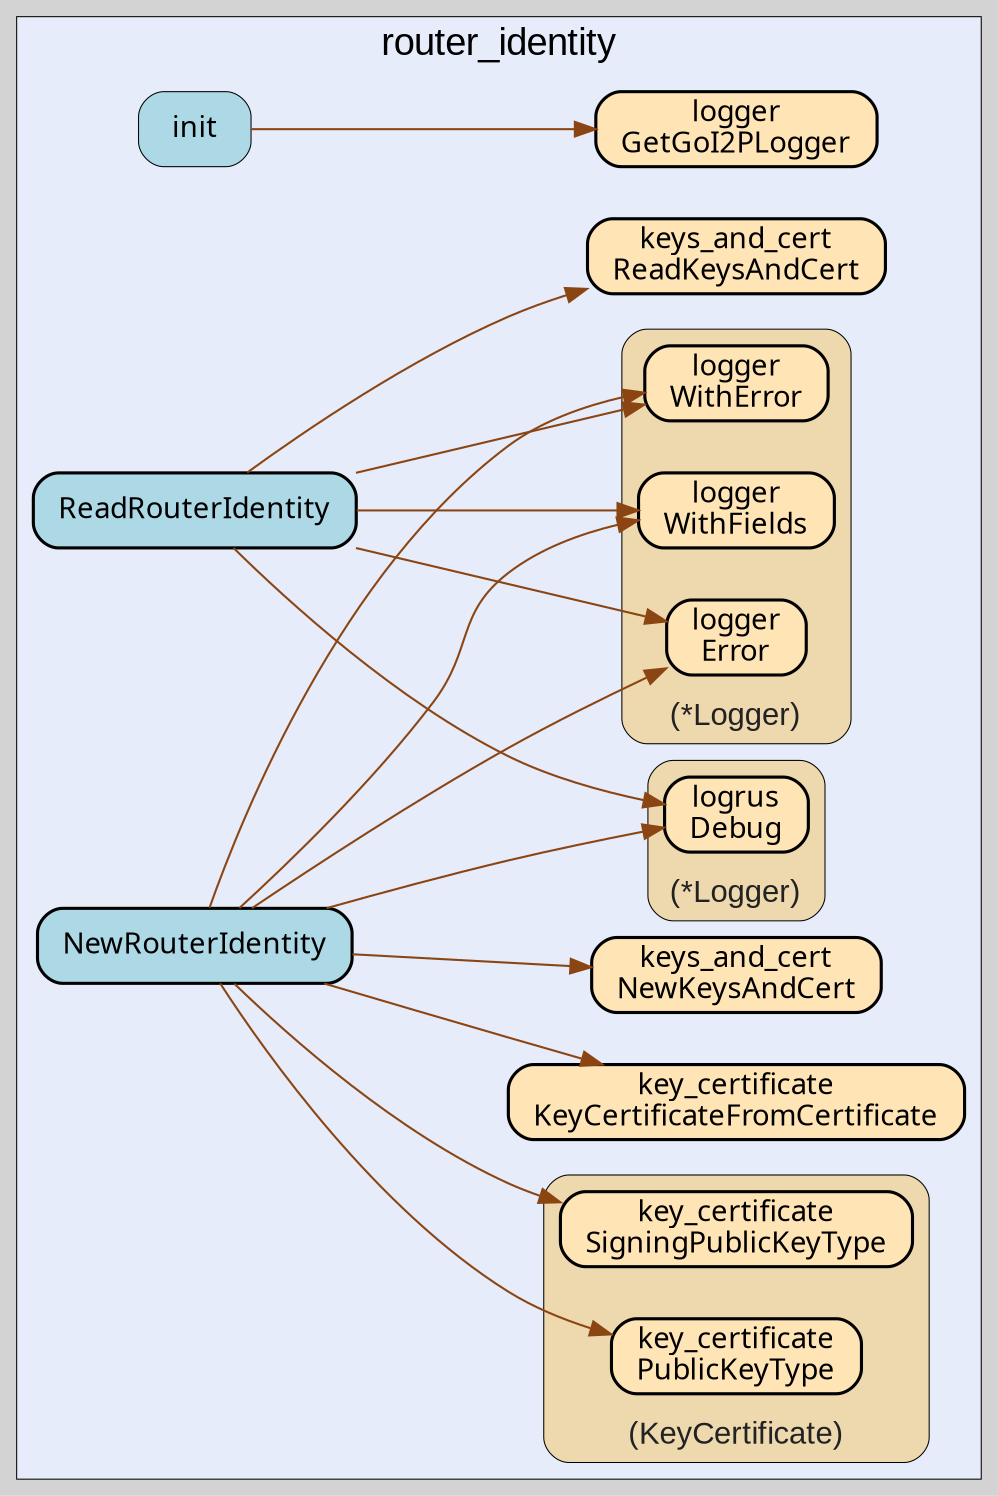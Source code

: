 digraph gocallvis {
    label="";
    labeljust="l";
    fontname="Arial";
    fontsize="14";
    rankdir="LR";
    bgcolor="lightgray";
    style="solid";
    penwidth="0.5";
    pad="0.0";
    nodesep="0.35";

    node [shape="box" style="filled,rounded" fillcolor="honeydew" fontname="Verdana" penwidth="1.0" margin="0.16,0.0"];
    edge [minlen="2"]

    subgraph "cluster_focus" {
        bgcolor="#e6ecfa";
label="router_identity";
labelloc="t";
labeljust="c";
fontsize="18";
        
        "github.com/go-i2p/common/router_identity.init" [ label="init" penwidth="0.5" tooltip="github.com/go-i2p/common/router_identity.init | defined in .:0\nat router_identity_struct.go:14: calling [github.com/go-i2p/logger.GetGoI2PLogger]" fillcolor="lightblue" ]
        "github.com/go-i2p/logger.GetGoI2PLogger" [ penwidth="1.5" tooltip="github.com/go-i2p/logger.GetGoI2PLogger | defined in log.go:120" fillcolor="moccasin" label="logger\nGetGoI2PLogger" ]
        "github.com/go-i2p/common/router_identity.ReadRouterIdentity" [ fillcolor="lightblue" label="ReadRouterIdentity" penwidth="1.5" tooltip="github.com/go-i2p/common/router_identity.ReadRouterIdentity | defined in router_identity_struct.go:73\nat router_identity_struct.go:79: calling [(*github.com/go-i2p/logger.Logger).WithError]\nat router_identity_struct.go:79: calling [(*github.com/go-i2p/logger.Logger).Error]\nat router_identity_struct.go:74: calling [(*github.com/go-i2p/logger.Logger).WithFields]\nat router_identity_struct.go:85: calling [(*github.com/go-i2p/logger.Logger).WithFields]\nat router_identity_struct.go:76: calling [(*github.com/sirupsen/logrus.Logger).Debug]\nat router_identity_struct.go:87: calling [(*github.com/sirupsen/logrus.Logger).Debug]\nat router_identity_struct.go:77: calling [github.com/go-i2p/common/keys_and_cert.ReadKeysAndCert]" ]
        "github.com/go-i2p/common/keys_and_cert.ReadKeysAndCert" [ fillcolor="moccasin" label="keys_and_cert\nReadKeysAndCert" penwidth="1.5" tooltip="github.com/go-i2p/common/keys_and_cert.ReadKeysAndCert | defined in keys_and_cert_struct.go:201" ]
        "github.com/go-i2p/common/router_identity.NewRouterIdentity" [ fillcolor="lightblue" label="NewRouterIdentity" penwidth="1.5" tooltip="github.com/go-i2p/common/router_identity.NewRouterIdentity | defined in router_identity_struct.go:37\nat router_identity_struct.go:38: calling [(*github.com/sirupsen/logrus.Logger).Debug]\nat router_identity_struct.go:64: calling [(*github.com/sirupsen/logrus.Logger).Debug]\nat router_identity_struct.go:42: calling [github.com/go-i2p/common/key_certificate.KeyCertificateFromCertificate]\nat router_identity_struct.go:44: calling [(*github.com/go-i2p/logger.Logger).WithError]\nat router_identity_struct.go:51: calling [(*github.com/go-i2p/logger.Logger).WithError]\nat router_identity_struct.go:44: calling [(*github.com/go-i2p/logger.Logger).Error]\nat router_identity_struct.go:51: calling [(*github.com/go-i2p/logger.Logger).Error]\nat router_identity_struct.go:49: calling [github.com/go-i2p/common/keys_and_cert.NewKeysAndCert]\nat router_identity_struct.go:61: calling [(github.com/go-i2p/common/key_certificate.KeyCertificate).PublicKeyType]\nat router_identity_struct.go:62: calling [(github.com/go-i2p/common/key_certificate.KeyCertificate).SigningPublicKeyType]\nat router_identity_struct.go:60: calling [(*github.com/go-i2p/logger.Logger).WithFields]" ]
        "github.com/go-i2p/common/key_certificate.KeyCertificateFromCertificate" [ tooltip="github.com/go-i2p/common/key_certificate.KeyCertificateFromCertificate | defined in key_certificate_struct.go:97" fillcolor="moccasin" label="key_certificate\nKeyCertificateFromCertificate" penwidth="1.5" ]
        "github.com/go-i2p/common/keys_and_cert.NewKeysAndCert" [ fillcolor="moccasin" label="keys_and_cert\nNewKeysAndCert" penwidth="1.5" tooltip="github.com/go-i2p/common/keys_and_cert.NewKeysAndCert | defined in keys_and_cert_struct.go:80" ]
        
        subgraph "cluster_*github.com/go-i2p/logger.Logger" {
        penwidth="0.5";
fontsize="15";
fontcolor="#222222";
labelloc="b";
style="rounded,filled";
fillcolor="wheat2";
label="(*Logger)";
tooltip="type: *github.com/go-i2p/logger.Logger";
        
        "(*github.com/go-i2p/logger.Logger).WithFields" [ fillcolor="moccasin" label="logger\nWithFields" penwidth="1.5" tooltip="(*github.com/go-i2p/logger.Logger).WithFields | defined in log.go:60" ]
        "(*github.com/go-i2p/logger.Logger).WithError" [ tooltip="(*github.com/go-i2p/logger.Logger).WithError | defined in log.go:66" fillcolor="moccasin" label="logger\nWithError" penwidth="1.5" ]
        "(*github.com/go-i2p/logger.Logger).Error" [ fillcolor="moccasin" label="logger\nError" penwidth="1.5" tooltip="(*github.com/go-i2p/logger.Logger).Error | defined in log.go:42" ]
        
    }

        subgraph "cluster_*github.com/sirupsen/logrus.Logger" {
        fontsize="15";
fontcolor="#222222";
labelloc="b";
style="rounded,filled";
fillcolor="wheat2";
label="(*Logger)";
tooltip="type: *github.com/sirupsen/logrus.Logger";
penwidth="0.5";
        
        "(*github.com/sirupsen/logrus.Logger).Debug" [ penwidth="1.5" tooltip="(*github.com/sirupsen/logrus.Logger).Debug | defined in logger.go:221" fillcolor="moccasin" label="logrus\nDebug" ]
        
    }

        subgraph "cluster_github.com/go-i2p/common/key_certificate.KeyCertificate" {
        fontcolor="#222222";
labelloc="b";
style="rounded,filled";
fillcolor="wheat2";
label="(KeyCertificate)";
tooltip="type: github.com/go-i2p/common/key_certificate.KeyCertificate";
penwidth="0.5";
fontsize="15";
        
        "(github.com/go-i2p/common/key_certificate.KeyCertificate).PublicKeyType" [ fillcolor="moccasin" label="key_certificate\nPublicKeyType" penwidth="1.5" tooltip="(github.com/go-i2p/common/key_certificate.KeyCertificate).PublicKeyType | defined in key_certificate_struct.go:150" ]
        "(github.com/go-i2p/common/key_certificate.KeyCertificate).SigningPublicKeyType" [ fillcolor="moccasin" label="key_certificate\nSigningPublicKeyType" penwidth="1.5" tooltip="(github.com/go-i2p/common/key_certificate.KeyCertificate).SigningPublicKeyType | defined in key_certificate_struct.go:141" ]
        
    }

    }

    "github.com/go-i2p/common/router_identity.ReadRouterIdentity" -> "(*github.com/go-i2p/logger.Logger).WithError" [ color="saddlebrown" tooltip="at router_identity_struct.go:79: calling [(*github.com/go-i2p/logger.Logger).WithError]" ]
    "github.com/go-i2p/common/router_identity.ReadRouterIdentity" -> "(*github.com/go-i2p/logger.Logger).Error" [ color="saddlebrown" tooltip="at router_identity_struct.go:79: calling [(*github.com/go-i2p/logger.Logger).Error]" ]
    "github.com/go-i2p/common/router_identity.NewRouterIdentity" -> "(*github.com/sirupsen/logrus.Logger).Debug" [ color="saddlebrown" tooltip="at router_identity_struct.go:38: calling [(*github.com/sirupsen/logrus.Logger).Debug]\nat router_identity_struct.go:64: calling [(*github.com/sirupsen/logrus.Logger).Debug]" ]
    "github.com/go-i2p/common/router_identity.NewRouterIdentity" -> "github.com/go-i2p/common/key_certificate.KeyCertificateFromCertificate" [ color="saddlebrown" tooltip="at router_identity_struct.go:42: calling [github.com/go-i2p/common/key_certificate.KeyCertificateFromCertificate]" ]
    "github.com/go-i2p/common/router_identity.NewRouterIdentity" -> "(*github.com/go-i2p/logger.Logger).WithError" [ color="saddlebrown" tooltip="at router_identity_struct.go:44: calling [(*github.com/go-i2p/logger.Logger).WithError]\nat router_identity_struct.go:51: calling [(*github.com/go-i2p/logger.Logger).WithError]" ]
    "github.com/go-i2p/common/router_identity.init" -> "github.com/go-i2p/logger.GetGoI2PLogger" [ color="saddlebrown" tooltip="at router_identity_struct.go:14: calling [github.com/go-i2p/logger.GetGoI2PLogger]" ]
    "github.com/go-i2p/common/router_identity.NewRouterIdentity" -> "(*github.com/go-i2p/logger.Logger).Error" [ color="saddlebrown" tooltip="at router_identity_struct.go:44: calling [(*github.com/go-i2p/logger.Logger).Error]\nat router_identity_struct.go:51: calling [(*github.com/go-i2p/logger.Logger).Error]" ]
    "github.com/go-i2p/common/router_identity.NewRouterIdentity" -> "github.com/go-i2p/common/keys_and_cert.NewKeysAndCert" [ color="saddlebrown" tooltip="at router_identity_struct.go:49: calling [github.com/go-i2p/common/keys_and_cert.NewKeysAndCert]" ]
    "github.com/go-i2p/common/router_identity.NewRouterIdentity" -> "(github.com/go-i2p/common/key_certificate.KeyCertificate).PublicKeyType" [ color="saddlebrown" tooltip="at router_identity_struct.go:61: calling [(github.com/go-i2p/common/key_certificate.KeyCertificate).PublicKeyType]" ]
    "github.com/go-i2p/common/router_identity.NewRouterIdentity" -> "(github.com/go-i2p/common/key_certificate.KeyCertificate).SigningPublicKeyType" [ color="saddlebrown" tooltip="at router_identity_struct.go:62: calling [(github.com/go-i2p/common/key_certificate.KeyCertificate).SigningPublicKeyType]" ]
    "github.com/go-i2p/common/router_identity.NewRouterIdentity" -> "(*github.com/go-i2p/logger.Logger).WithFields" [ color="saddlebrown" tooltip="at router_identity_struct.go:60: calling [(*github.com/go-i2p/logger.Logger).WithFields]" ]
    "github.com/go-i2p/common/router_identity.ReadRouterIdentity" -> "(*github.com/go-i2p/logger.Logger).WithFields" [ tooltip="at router_identity_struct.go:74: calling [(*github.com/go-i2p/logger.Logger).WithFields]\nat router_identity_struct.go:85: calling [(*github.com/go-i2p/logger.Logger).WithFields]" color="saddlebrown" ]
    "github.com/go-i2p/common/router_identity.ReadRouterIdentity" -> "(*github.com/sirupsen/logrus.Logger).Debug" [ color="saddlebrown" tooltip="at router_identity_struct.go:76: calling [(*github.com/sirupsen/logrus.Logger).Debug]\nat router_identity_struct.go:87: calling [(*github.com/sirupsen/logrus.Logger).Debug]" ]
    "github.com/go-i2p/common/router_identity.ReadRouterIdentity" -> "github.com/go-i2p/common/keys_and_cert.ReadKeysAndCert" [ tooltip="at router_identity_struct.go:77: calling [github.com/go-i2p/common/keys_and_cert.ReadKeysAndCert]" color="saddlebrown" ]
}
